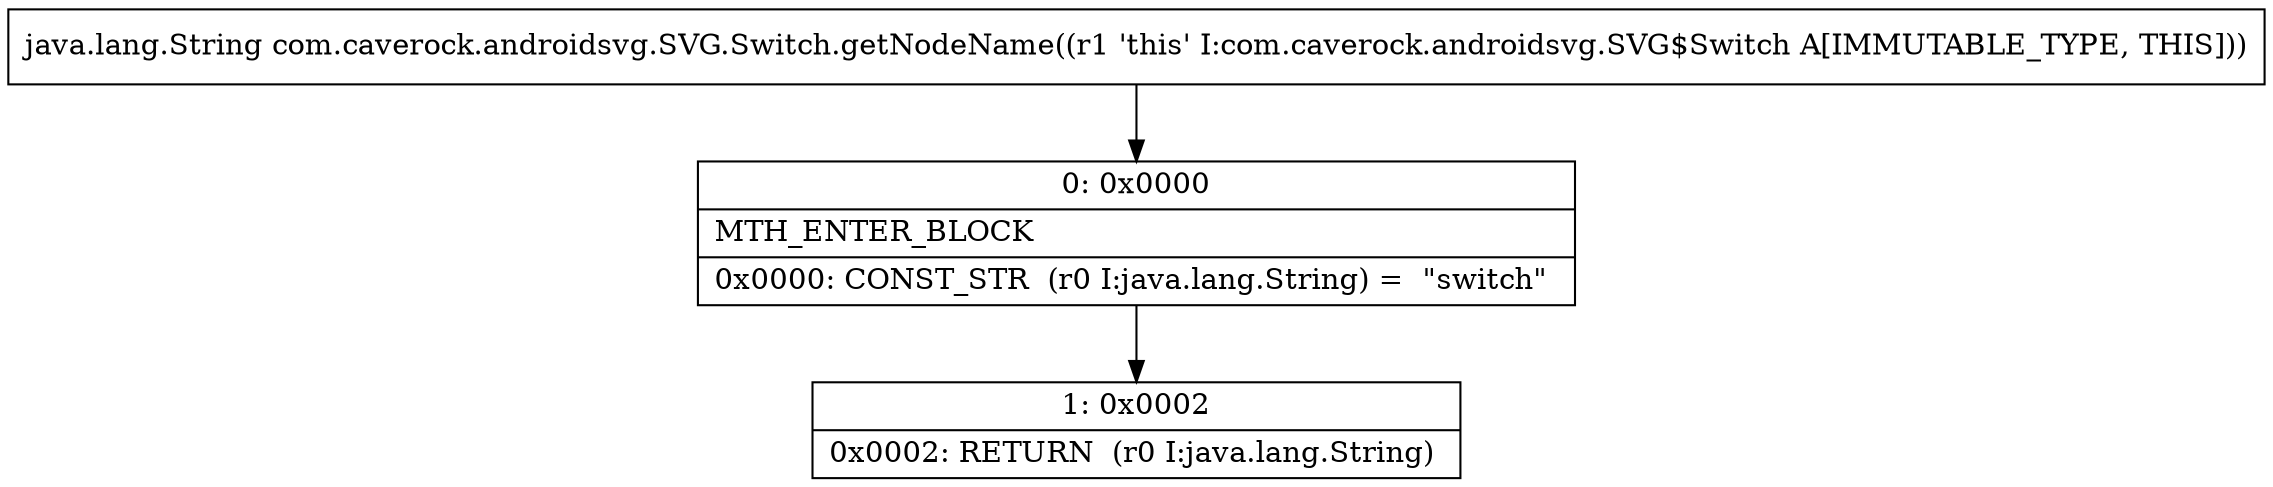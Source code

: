 digraph "CFG forcom.caverock.androidsvg.SVG.Switch.getNodeName()Ljava\/lang\/String;" {
Node_0 [shape=record,label="{0\:\ 0x0000|MTH_ENTER_BLOCK\l|0x0000: CONST_STR  (r0 I:java.lang.String) =  \"switch\" \l}"];
Node_1 [shape=record,label="{1\:\ 0x0002|0x0002: RETURN  (r0 I:java.lang.String) \l}"];
MethodNode[shape=record,label="{java.lang.String com.caverock.androidsvg.SVG.Switch.getNodeName((r1 'this' I:com.caverock.androidsvg.SVG$Switch A[IMMUTABLE_TYPE, THIS])) }"];
MethodNode -> Node_0;
Node_0 -> Node_1;
}

